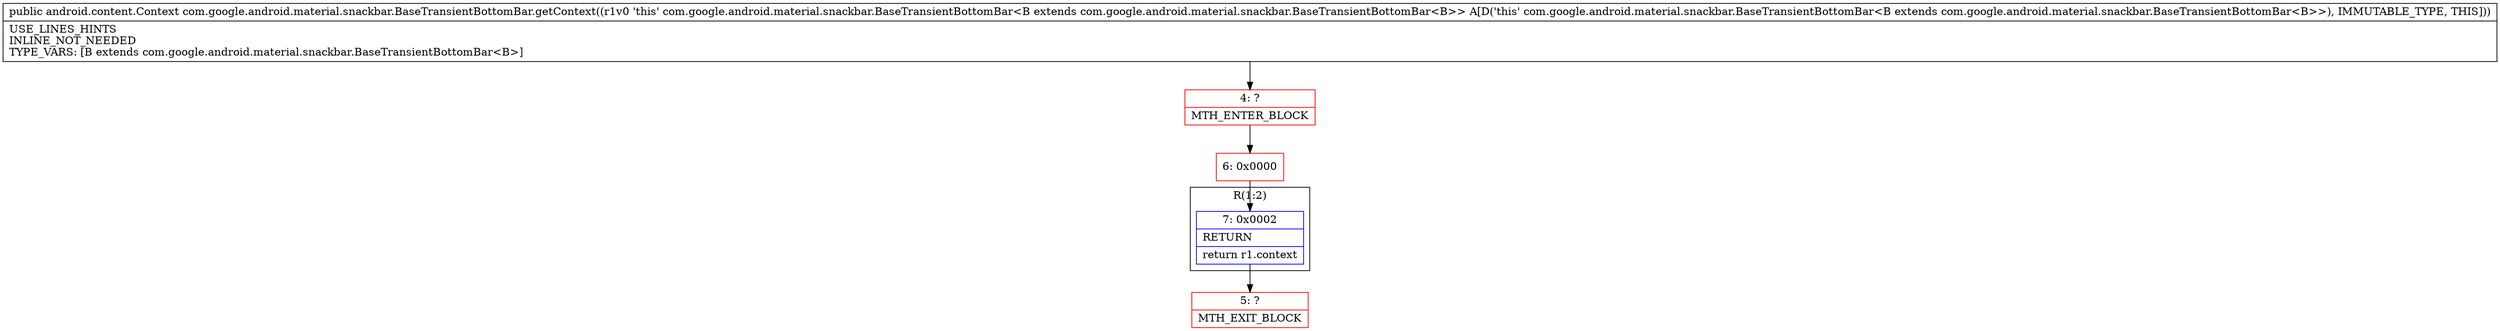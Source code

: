 digraph "CFG forcom.google.android.material.snackbar.BaseTransientBottomBar.getContext()Landroid\/content\/Context;" {
subgraph cluster_Region_598975587 {
label = "R(1:2)";
node [shape=record,color=blue];
Node_7 [shape=record,label="{7\:\ 0x0002|RETURN\l|return r1.context\l}"];
}
Node_4 [shape=record,color=red,label="{4\:\ ?|MTH_ENTER_BLOCK\l}"];
Node_6 [shape=record,color=red,label="{6\:\ 0x0000}"];
Node_5 [shape=record,color=red,label="{5\:\ ?|MTH_EXIT_BLOCK\l}"];
MethodNode[shape=record,label="{public android.content.Context com.google.android.material.snackbar.BaseTransientBottomBar.getContext((r1v0 'this' com.google.android.material.snackbar.BaseTransientBottomBar\<B extends com.google.android.material.snackbar.BaseTransientBottomBar\<B\>\> A[D('this' com.google.android.material.snackbar.BaseTransientBottomBar\<B extends com.google.android.material.snackbar.BaseTransientBottomBar\<B\>\>), IMMUTABLE_TYPE, THIS]))  | USE_LINES_HINTS\lINLINE_NOT_NEEDED\lTYPE_VARS: [B extends com.google.android.material.snackbar.BaseTransientBottomBar\<B\>]\l}"];
MethodNode -> Node_4;Node_7 -> Node_5;
Node_4 -> Node_6;
Node_6 -> Node_7;
}

